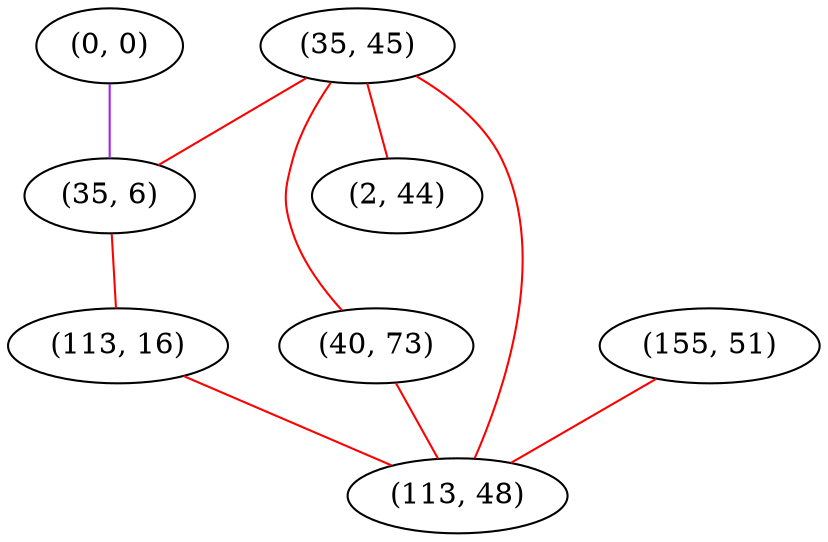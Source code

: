 graph "" {
"(0, 0)";
"(35, 45)";
"(155, 51)";
"(40, 73)";
"(2, 44)";
"(35, 6)";
"(113, 16)";
"(113, 48)";
"(0, 0)" -- "(35, 6)"  [color=purple, key=0, weight=4];
"(35, 45)" -- "(40, 73)"  [color=red, key=0, weight=1];
"(35, 45)" -- "(113, 48)"  [color=red, key=0, weight=1];
"(35, 45)" -- "(2, 44)"  [color=red, key=0, weight=1];
"(35, 45)" -- "(35, 6)"  [color=red, key=0, weight=1];
"(155, 51)" -- "(113, 48)"  [color=red, key=0, weight=1];
"(40, 73)" -- "(113, 48)"  [color=red, key=0, weight=1];
"(35, 6)" -- "(113, 16)"  [color=red, key=0, weight=1];
"(113, 16)" -- "(113, 48)"  [color=red, key=0, weight=1];
}
